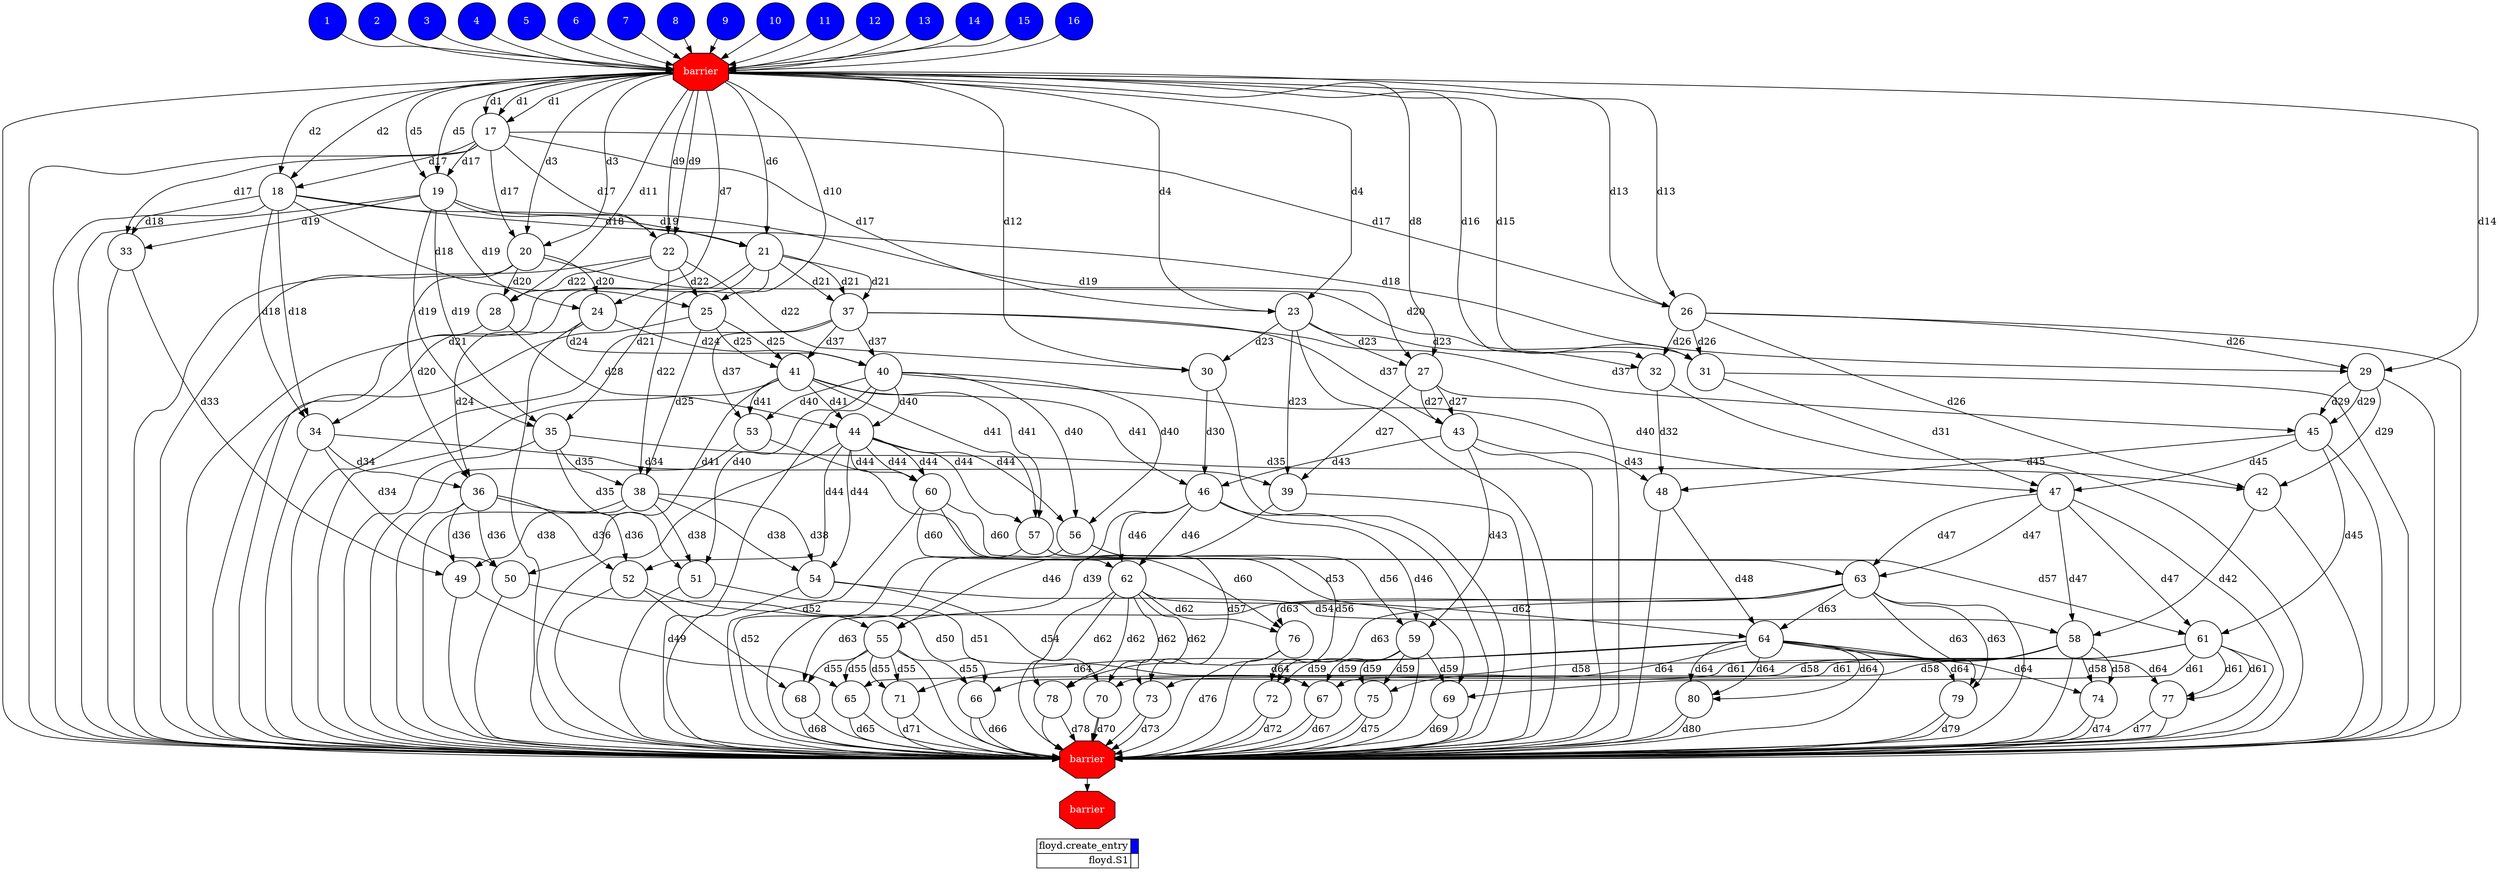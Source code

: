 digraph {
  rankdir=TB;
  labeljust="l";
  subgraph dependence_graph {
    ranksep=0.20;
    node[height=0.75];

1[shape=circle, style=filled fillcolor="#0000ff" fontcolor="#ffffff"];
2[shape=circle, style=filled fillcolor="#0000ff" fontcolor="#ffffff"];
3[shape=circle, style=filled fillcolor="#0000ff" fontcolor="#ffffff"];
4[shape=circle, style=filled fillcolor="#0000ff" fontcolor="#ffffff"];
5[shape=circle, style=filled fillcolor="#0000ff" fontcolor="#ffffff"];
6[shape=circle, style=filled fillcolor="#0000ff" fontcolor="#ffffff"];
7[shape=circle, style=filled fillcolor="#0000ff" fontcolor="#ffffff"];
8[shape=circle, style=filled fillcolor="#0000ff" fontcolor="#ffffff"];
9[shape=circle, style=filled fillcolor="#0000ff" fontcolor="#ffffff"];
10[shape=circle, style=filled fillcolor="#0000ff" fontcolor="#ffffff"];
11[shape=circle, style=filled fillcolor="#0000ff" fontcolor="#ffffff"];
12[shape=circle, style=filled fillcolor="#0000ff" fontcolor="#ffffff"];
13[shape=circle, style=filled fillcolor="#0000ff" fontcolor="#ffffff"];
14[shape=circle, style=filled fillcolor="#0000ff" fontcolor="#ffffff"];
15[shape=circle, style=filled fillcolor="#0000ff" fontcolor="#ffffff"];
16[shape=circle, style=filled fillcolor="#0000ff" fontcolor="#ffffff"];
Synchro1[label="barrier", shape=octagon, style=filled fillcolor="#ff0000" fontcolor="#FFFFFF"];
6 -> Synchro1;
4 -> Synchro1;
2 -> Synchro1;
8 -> Synchro1;
11 -> Synchro1;
12 -> Synchro1;
10 -> Synchro1;
13 -> Synchro1;
9 -> Synchro1;
1 -> Synchro1;
16 -> Synchro1;
5 -> Synchro1;
7 -> Synchro1;
14 -> Synchro1;
15 -> Synchro1;
3 -> Synchro1;
17[shape=circle, style=filled fillcolor="#ffffff" fontcolor="#000000"];
Synchro1 -> 17[ label="d1" ];
Synchro1 -> 17[ label="d1" ];
Synchro1 -> 17[ label="d1" ];
18[shape=circle, style=filled fillcolor="#ffffff" fontcolor="#000000"];
Synchro1 -> 18[ label="d2" ];
17 -> 18[ label="d17" ];
Synchro1 -> 18[ label="d2" ];
19[shape=circle, style=filled fillcolor="#ffffff" fontcolor="#000000"];
Synchro1 -> 19[ label="d5" ];
Synchro1 -> 19[ label="d5" ];
17 -> 19[ label="d17" ];
20[shape=circle, style=filled fillcolor="#ffffff" fontcolor="#000000"];
Synchro1 -> 20[ label="d3" ];
17 -> 20[ label="d17" ];
Synchro1 -> 20[ label="d3" ];
21[shape=circle, style=filled fillcolor="#ffffff" fontcolor="#000000"];
Synchro1 -> 21[ label="d6" ];
19 -> 21[ label="d19" ];
18 -> 21[ label="d18" ];
22[shape=circle, style=filled fillcolor="#ffffff" fontcolor="#000000"];
Synchro1 -> 22[ label="d9" ];
Synchro1 -> 22[ label="d9" ];
17 -> 22[ label="d17" ];
23[shape=circle, style=filled fillcolor="#ffffff" fontcolor="#000000"];
Synchro1 -> 23[ label="d4" ];
17 -> 23[ label="d17" ];
Synchro1 -> 23[ label="d4" ];
24[shape=circle, style=filled fillcolor="#ffffff" fontcolor="#000000"];
Synchro1 -> 24[ label="d7" ];
19 -> 24[ label="d19" ];
20 -> 24[ label="d20" ];
25[shape=circle, style=filled fillcolor="#ffffff" fontcolor="#000000"];
Synchro1 -> 25[ label="d10" ];
22 -> 25[ label="d22" ];
18 -> 25[ label="d18" ];
26[shape=circle, style=filled fillcolor="#ffffff" fontcolor="#000000"];
Synchro1 -> 26[ label="d13" ];
Synchro1 -> 26[ label="d13" ];
17 -> 26[ label="d17" ];
27[shape=circle, style=filled fillcolor="#ffffff" fontcolor="#000000"];
Synchro1 -> 27[ label="d8" ];
19 -> 27[ label="d19" ];
23 -> 27[ label="d23" ];
28[shape=circle, style=filled fillcolor="#ffffff" fontcolor="#000000"];
Synchro1 -> 28[ label="d11" ];
22 -> 28[ label="d22" ];
20 -> 28[ label="d20" ];
29[shape=circle, style=filled fillcolor="#ffffff" fontcolor="#000000"];
Synchro1 -> 29[ label="d14" ];
26 -> 29[ label="d26" ];
18 -> 29[ label="d18" ];
30[shape=circle, style=filled fillcolor="#ffffff" fontcolor="#000000"];
Synchro1 -> 30[ label="d12" ];
22 -> 30[ label="d22" ];
23 -> 30[ label="d23" ];
31[shape=circle, style=filled fillcolor="#ffffff" fontcolor="#000000"];
Synchro1 -> 31[ label="d15" ];
26 -> 31[ label="d26" ];
20 -> 31[ label="d20" ];
32[shape=circle, style=filled fillcolor="#ffffff" fontcolor="#000000"];
Synchro1 -> 32[ label="d16" ];
26 -> 32[ label="d26" ];
23 -> 32[ label="d23" ];
33[shape=circle, style=filled fillcolor="#ffffff" fontcolor="#000000"];
17 -> 33[ label="d17" ];
18 -> 33[ label="d18" ];
19 -> 33[ label="d19" ];
34[shape=circle, style=filled fillcolor="#ffffff" fontcolor="#000000"];
18 -> 34[ label="d18" ];
18 -> 34[ label="d18" ];
21 -> 34[ label="d21" ];
35[shape=circle, style=filled fillcolor="#ffffff" fontcolor="#000000"];
19 -> 35[ label="d19" ];
21 -> 35[ label="d21" ];
19 -> 35[ label="d19" ];
36[shape=circle, style=filled fillcolor="#ffffff" fontcolor="#000000"];
20 -> 36[ label="d20" ];
34 -> 36[ label="d34" ];
24 -> 36[ label="d24" ];
37[shape=circle, style=filled fillcolor="#ffffff" fontcolor="#000000"];
21 -> 37[ label="d21" ];
21 -> 37[ label="d21" ];
21 -> 37[ label="d21" ];
38[shape=circle, style=filled fillcolor="#ffffff" fontcolor="#000000"];
22 -> 38[ label="d22" ];
25 -> 38[ label="d25" ];
35 -> 38[ label="d35" ];
39[shape=circle, style=filled fillcolor="#ffffff" fontcolor="#000000"];
23 -> 39[ label="d23" ];
34 -> 39[ label="d34" ];
27 -> 39[ label="d27" ];
40[shape=circle, style=filled fillcolor="#ffffff" fontcolor="#000000"];
24 -> 40[ label="d24" ];
37 -> 40[ label="d37" ];
24 -> 40[ label="d24" ];
41[shape=circle, style=filled fillcolor="#ffffff" fontcolor="#000000"];
25 -> 41[ label="d25" ];
25 -> 41[ label="d25" ];
37 -> 41[ label="d37" ];
42[shape=circle, style=filled fillcolor="#ffffff" fontcolor="#000000"];
26 -> 42[ label="d26" ];
29 -> 42[ label="d29" ];
35 -> 42[ label="d35" ];
43[shape=circle, style=filled fillcolor="#ffffff" fontcolor="#000000"];
27 -> 43[ label="d27" ];
37 -> 43[ label="d37" ];
27 -> 43[ label="d27" ];
44[shape=circle, style=filled fillcolor="#ffffff" fontcolor="#000000"];
28 -> 44[ label="d28" ];
41 -> 44[ label="d41" ];
40 -> 44[ label="d40" ];
45[shape=circle, style=filled fillcolor="#ffffff" fontcolor="#000000"];
29 -> 45[ label="d29" ];
29 -> 45[ label="d29" ];
37 -> 45[ label="d37" ];
46[shape=circle, style=filled fillcolor="#ffffff" fontcolor="#000000"];
30 -> 46[ label="d30" ];
41 -> 46[ label="d41" ];
43 -> 46[ label="d43" ];
47[shape=circle, style=filled fillcolor="#ffffff" fontcolor="#000000"];
31 -> 47[ label="d31" ];
45 -> 47[ label="d45" ];
40 -> 47[ label="d40" ];
48[shape=circle, style=filled fillcolor="#ffffff" fontcolor="#000000"];
32 -> 48[ label="d32" ];
45 -> 48[ label="d45" ];
43 -> 48[ label="d43" ];
49[shape=circle, style=filled fillcolor="#ffffff" fontcolor="#000000"];
33 -> 49[ label="d33" ];
36 -> 49[ label="d36" ];
38 -> 49[ label="d38" ];
50[shape=circle, style=filled fillcolor="#ffffff" fontcolor="#000000"];
34 -> 50[ label="d34" ];
36 -> 50[ label="d36" ];
41 -> 50[ label="d41" ];
51[shape=circle, style=filled fillcolor="#ffffff" fontcolor="#000000"];
35 -> 51[ label="d35" ];
40 -> 51[ label="d40" ];
38 -> 51[ label="d38" ];
52[shape=circle, style=filled fillcolor="#ffffff" fontcolor="#000000"];
36 -> 52[ label="d36" ];
36 -> 52[ label="d36" ];
44 -> 52[ label="d44" ];
53[shape=circle, style=filled fillcolor="#ffffff" fontcolor="#000000"];
37 -> 53[ label="d37" ];
40 -> 53[ label="d40" ];
41 -> 53[ label="d41" ];
54[shape=circle, style=filled fillcolor="#ffffff" fontcolor="#000000"];
38 -> 54[ label="d38" ];
44 -> 54[ label="d44" ];
38 -> 54[ label="d38" ];
55[shape=circle, style=filled fillcolor="#ffffff" fontcolor="#000000"];
39 -> 55[ label="d39" ];
52 -> 55[ label="d52" ];
46 -> 55[ label="d46" ];
56[shape=circle, style=filled fillcolor="#ffffff" fontcolor="#000000"];
40 -> 56[ label="d40" ];
40 -> 56[ label="d40" ];
44 -> 56[ label="d44" ];
57[shape=circle, style=filled fillcolor="#ffffff" fontcolor="#000000"];
41 -> 57[ label="d41" ];
44 -> 57[ label="d44" ];
41 -> 57[ label="d41" ];
58[shape=circle, style=filled fillcolor="#ffffff" fontcolor="#000000"];
42 -> 58[ label="d42" ];
47 -> 58[ label="d47" ];
54 -> 58[ label="d54" ];
59[shape=circle, style=filled fillcolor="#ffffff" fontcolor="#000000"];
43 -> 59[ label="d43" ];
56 -> 59[ label="d56" ];
46 -> 59[ label="d46" ];
60[shape=circle, style=filled fillcolor="#ffffff" fontcolor="#000000"];
44 -> 60[ label="d44" ];
44 -> 60[ label="d44" ];
44 -> 60[ label="d44" ];
61[shape=circle, style=filled fillcolor="#ffffff" fontcolor="#000000"];
45 -> 61[ label="d45" ];
47 -> 61[ label="d47" ];
57 -> 61[ label="d57" ];
62[shape=circle, style=filled fillcolor="#ffffff" fontcolor="#000000"];
46 -> 62[ label="d46" ];
60 -> 62[ label="d60" ];
46 -> 62[ label="d46" ];
63[shape=circle, style=filled fillcolor="#ffffff" fontcolor="#000000"];
47 -> 63[ label="d47" ];
47 -> 63[ label="d47" ];
60 -> 63[ label="d60" ];
64[shape=circle, style=filled fillcolor="#ffffff" fontcolor="#000000"];
48 -> 64[ label="d48" ];
63 -> 64[ label="d63" ];
62 -> 64[ label="d62" ];
65[shape=circle, style=filled fillcolor="#ffffff" fontcolor="#000000"];
49 -> 65[ label="d49" ];
55 -> 65[ label="d55" ];
58 -> 65[ label="d58" ];
66[shape=circle, style=filled fillcolor="#ffffff" fontcolor="#000000"];
50 -> 66[ label="d50" ];
55 -> 66[ label="d55" ];
61 -> 66[ label="d61" ];
67[shape=circle, style=filled fillcolor="#ffffff" fontcolor="#000000"];
51 -> 67[ label="d51" ];
59 -> 67[ label="d59" ];
58 -> 67[ label="d58" ];
68[shape=circle, style=filled fillcolor="#ffffff" fontcolor="#000000"];
52 -> 68[ label="d52" ];
55 -> 68[ label="d55" ];
63 -> 68[ label="d63" ];
69[shape=circle, style=filled fillcolor="#ffffff" fontcolor="#000000"];
53 -> 69[ label="d53" ];
59 -> 69[ label="d59" ];
61 -> 69[ label="d61" ];
70[shape=circle, style=filled fillcolor="#ffffff" fontcolor="#000000"];
54 -> 70[ label="d54" ];
62 -> 70[ label="d62" ];
58 -> 70[ label="d58" ];
71[shape=circle, style=filled fillcolor="#ffffff" fontcolor="#000000"];
55 -> 71[ label="d55" ];
55 -> 71[ label="d55" ];
64 -> 71[ label="d64" ];
72[shape=circle, style=filled fillcolor="#ffffff" fontcolor="#000000"];
56 -> 72[ label="d56" ];
59 -> 72[ label="d59" ];
63 -> 72[ label="d63" ];
73[shape=circle, style=filled fillcolor="#ffffff" fontcolor="#000000"];
57 -> 73[ label="d57" ];
62 -> 73[ label="d62" ];
61 -> 73[ label="d61" ];
74[shape=circle, style=filled fillcolor="#ffffff" fontcolor="#000000"];
58 -> 74[ label="d58" ];
64 -> 74[ label="d64" ];
58 -> 74[ label="d58" ];
75[shape=circle, style=filled fillcolor="#ffffff" fontcolor="#000000"];
59 -> 75[ label="d59" ];
59 -> 75[ label="d59" ];
64 -> 75[ label="d64" ];
76[shape=circle, style=filled fillcolor="#ffffff" fontcolor="#000000"];
60 -> 76[ label="d60" ];
62 -> 76[ label="d62" ];
63 -> 76[ label="d63" ];
77[shape=circle, style=filled fillcolor="#ffffff" fontcolor="#000000"];
61 -> 77[ label="d61" ];
64 -> 77[ label="d64" ];
61 -> 77[ label="d61" ];
78[shape=circle, style=filled fillcolor="#ffffff" fontcolor="#000000"];
62 -> 78[ label="d62" ];
62 -> 78[ label="d62" ];
64 -> 78[ label="d64" ];
79[shape=circle, style=filled fillcolor="#ffffff" fontcolor="#000000"];
63 -> 79[ label="d63" ];
64 -> 79[ label="d64" ];
63 -> 79[ label="d63" ];
80[shape=circle, style=filled fillcolor="#ffffff" fontcolor="#000000"];
64 -> 80[ label="d64" ];
64 -> 80[ label="d64" ];
64 -> 80[ label="d64" ];
Synchro2[label="barrier", shape=octagon, style=filled fillcolor="#ff0000" fontcolor="#FFFFFF"];
Synchro1 -> Synchro2;
33 -> Synchro2;
19 -> Synchro2;
57 -> Synchro2;
61 -> Synchro2;
60 -> Synchro2;
46 -> Synchro2;
47 -> Synchro2;
48 -> Synchro2;
69 -> Synchro2;
49 -> Synchro2;
68 -> Synchro2;
26 -> Synchro2;
55 -> Synchro2;
74 -> Synchro2;
45 -> Synchro2;
80 -> Synchro2;
23 -> Synchro2;
18 -> Synchro2;
44 -> Synchro2;
20 -> Synchro2;
28 -> Synchro2;
56 -> Synchro2;
79 -> Synchro2;
75 -> Synchro2;
67 -> Synchro2;
41 -> Synchro2;
29 -> Synchro2;
40 -> Synchro2;
73 -> Synchro2;
51 -> Synchro2;
53 -> Synchro2;
77 -> Synchro2;
78 -> Synchro2;
22 -> Synchro2;
36 -> Synchro2;
64 -> Synchro2;
76 -> Synchro2;
71 -> Synchro2;
21 -> Synchro2;
38 -> Synchro2;
31 -> Synchro2;
43 -> Synchro2;
24 -> Synchro2;
54 -> Synchro2;
65 -> Synchro2;
59 -> Synchro2;
58 -> Synchro2;
17 -> Synchro2;
34 -> Synchro2;
52 -> Synchro2;
66 -> Synchro2;
39 -> Synchro2;
30 -> Synchro2;
70 -> Synchro2;
35 -> Synchro2;
32 -> Synchro2;
63 -> Synchro2;
50 -> Synchro2;
37 -> Synchro2;
25 -> Synchro2;
62 -> Synchro2;
42 -> Synchro2;
72 -> Synchro2;
27 -> Synchro2;
65 -> Synchro2[ label="d65" ];
66 -> Synchro2[ label="d66" ];
68 -> Synchro2[ label="d68" ];
71 -> Synchro2[ label="d71" ];
67 -> Synchro2[ label="d67" ];
69 -> Synchro2[ label="d69" ];
72 -> Synchro2[ label="d72" ];
75 -> Synchro2[ label="d75" ];
70 -> Synchro2[ label="d70" ];
73 -> Synchro2[ label="d73" ];
76 -> Synchro2[ label="d76" ];
78 -> Synchro2[ label="d78" ];
74 -> Synchro2[ label="d74" ];
77 -> Synchro2[ label="d77" ];
79 -> Synchro2[ label="d79" ];
80 -> Synchro2[ label="d80" ];
Synchro3[label="barrier", shape=octagon, style=filled fillcolor="#ff0000" fontcolor="#FFFFFF"];
Synchro2 -> Synchro3;  }
  subgraph legend {
    rank=sink;
    node [shape=plaintext, height=0.75];
    ranksep=0.20;
    label = "Legend";
    key [label=<
      <table border="0" cellpadding="2" cellspacing="0" cellborder="1">
<tr>
<td align="right">floyd.create_entry</td>
<td bgcolor="#0000ff">&nbsp;</td>
</tr>
<tr>
<td align="right">floyd.S1</td>
<td bgcolor="#ffffff">&nbsp;</td>
</tr>
      </table>
    >]
  }
}
